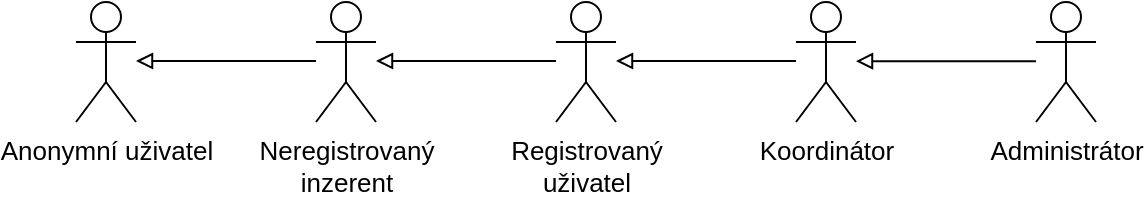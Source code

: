 <mxfile version="20.7.4" type="device"><diagram id="JkZsmNrZyV-92f99cQ_1" name="Page-1"><mxGraphModel dx="1050" dy="627" grid="1" gridSize="10" guides="1" tooltips="1" connect="1" arrows="1" fold="1" page="1" pageScale="1" pageWidth="827" pageHeight="1169" math="0" shadow="0"><root><mxCell id="0"/><mxCell id="1" parent="0"/><mxCell id="qtBJiTT3AmvQE1Krtbr1-2" value="Anonymní uživatel" style="shape=umlActor;verticalLabelPosition=bottom;verticalAlign=top;html=1;outlineConnect=0;fontSize=13;" parent="1" vertex="1"><mxGeometry x="200" y="140" width="30" height="60" as="geometry"/></mxCell><mxCell id="qtBJiTT3AmvQE1Krtbr1-3" value="Registrovaný &lt;br&gt;uživatel" style="shape=umlActor;verticalLabelPosition=bottom;verticalAlign=top;html=1;outlineConnect=0;fontSize=13;" parent="1" vertex="1"><mxGeometry x="440" y="140" width="30" height="60" as="geometry"/></mxCell><mxCell id="qtBJiTT3AmvQE1Krtbr1-5" value="Koordinátor" style="shape=umlActor;verticalLabelPosition=bottom;verticalAlign=top;html=1;outlineConnect=0;fontSize=13;" parent="1" vertex="1"><mxGeometry x="560" y="140" width="30" height="60" as="geometry"/></mxCell><mxCell id="qtBJiTT3AmvQE1Krtbr1-6" value="Administrátor" style="shape=umlActor;verticalLabelPosition=bottom;verticalAlign=top;html=1;outlineConnect=0;fontSize=13;" parent="1" vertex="1"><mxGeometry x="680" y="140" width="30" height="60" as="geometry"/></mxCell><mxCell id="qtBJiTT3AmvQE1Krtbr1-16" value="Neregistrovaný &lt;br&gt;inzerent" style="shape=umlActor;verticalLabelPosition=bottom;verticalAlign=top;html=1;outlineConnect=0;fontSize=13;" parent="1" vertex="1"><mxGeometry x="320" y="140" width="30" height="60" as="geometry"/></mxCell><mxCell id="qtBJiTT3AmvQE1Krtbr1-28" style="edgeStyle=none;rounded=0;orthogonalLoop=1;jettySize=auto;html=1;endArrow=block;endFill=0;fontSize=13;" parent="1" edge="1"><mxGeometry relative="1" as="geometry"><mxPoint x="590" y="169.58" as="targetPoint"/><mxPoint x="680.0" y="169.58" as="sourcePoint"/></mxGeometry></mxCell><mxCell id="-OZR9pLZgVlO18ZdZlIx-1" style="edgeStyle=none;rounded=0;orthogonalLoop=1;jettySize=auto;html=1;endArrow=block;endFill=0;fontSize=13;" edge="1" parent="1"><mxGeometry relative="1" as="geometry"><mxPoint x="470" y="169.5" as="targetPoint"/><mxPoint x="560.0" y="169.5" as="sourcePoint"/></mxGeometry></mxCell><mxCell id="-OZR9pLZgVlO18ZdZlIx-2" style="edgeStyle=none;rounded=0;orthogonalLoop=1;jettySize=auto;html=1;endArrow=block;endFill=0;fontSize=13;" edge="1" parent="1"><mxGeometry relative="1" as="geometry"><mxPoint x="350" y="169.5" as="targetPoint"/><mxPoint x="440.0" y="169.5" as="sourcePoint"/></mxGeometry></mxCell><mxCell id="-OZR9pLZgVlO18ZdZlIx-3" style="edgeStyle=none;rounded=0;orthogonalLoop=1;jettySize=auto;html=1;endArrow=block;endFill=0;fontSize=13;" edge="1" parent="1"><mxGeometry relative="1" as="geometry"><mxPoint x="230" y="169.5" as="targetPoint"/><mxPoint x="320.0" y="169.5" as="sourcePoint"/></mxGeometry></mxCell></root></mxGraphModel></diagram></mxfile>